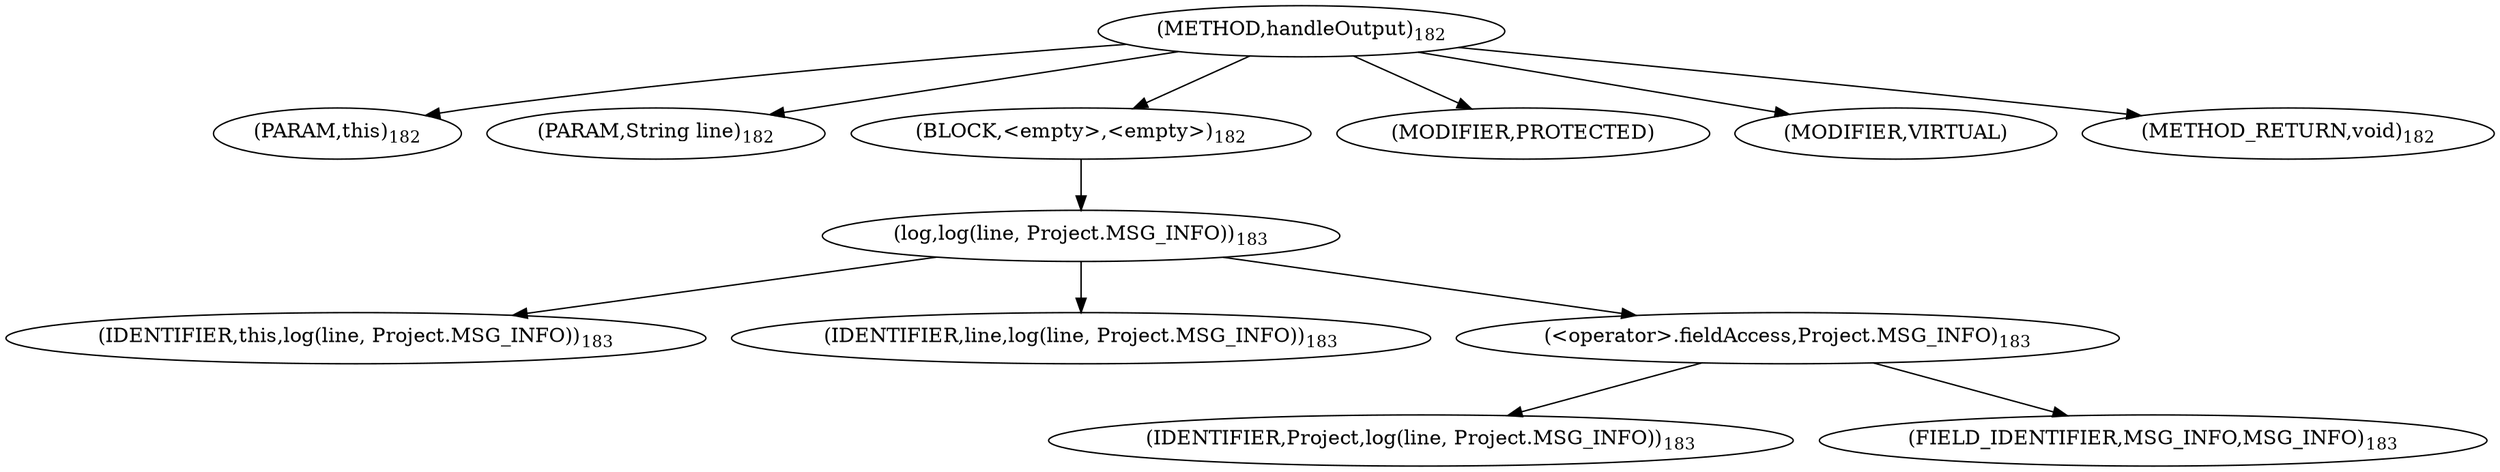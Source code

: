 digraph "handleOutput" {  
"224" [label = <(METHOD,handleOutput)<SUB>182</SUB>> ]
"17" [label = <(PARAM,this)<SUB>182</SUB>> ]
"225" [label = <(PARAM,String line)<SUB>182</SUB>> ]
"226" [label = <(BLOCK,&lt;empty&gt;,&lt;empty&gt;)<SUB>182</SUB>> ]
"227" [label = <(log,log(line, Project.MSG_INFO))<SUB>183</SUB>> ]
"16" [label = <(IDENTIFIER,this,log(line, Project.MSG_INFO))<SUB>183</SUB>> ]
"228" [label = <(IDENTIFIER,line,log(line, Project.MSG_INFO))<SUB>183</SUB>> ]
"229" [label = <(&lt;operator&gt;.fieldAccess,Project.MSG_INFO)<SUB>183</SUB>> ]
"230" [label = <(IDENTIFIER,Project,log(line, Project.MSG_INFO))<SUB>183</SUB>> ]
"231" [label = <(FIELD_IDENTIFIER,MSG_INFO,MSG_INFO)<SUB>183</SUB>> ]
"232" [label = <(MODIFIER,PROTECTED)> ]
"233" [label = <(MODIFIER,VIRTUAL)> ]
"234" [label = <(METHOD_RETURN,void)<SUB>182</SUB>> ]
  "224" -> "17" 
  "224" -> "225" 
  "224" -> "226" 
  "224" -> "232" 
  "224" -> "233" 
  "224" -> "234" 
  "226" -> "227" 
  "227" -> "16" 
  "227" -> "228" 
  "227" -> "229" 
  "229" -> "230" 
  "229" -> "231" 
}
